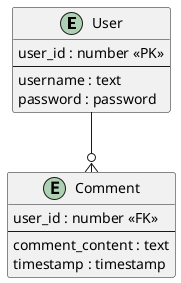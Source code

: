 @startuml

skinparam linetype ortho

entity "User" as user {
  user_id : number <<PK>>
  --
  username : text
  password : password
}

entity "Comment" as comment {
  user_id : number <<FK>>
  --
  comment_content : text
  timestamp : timestamp
}

user --o{ comment

@enduml
